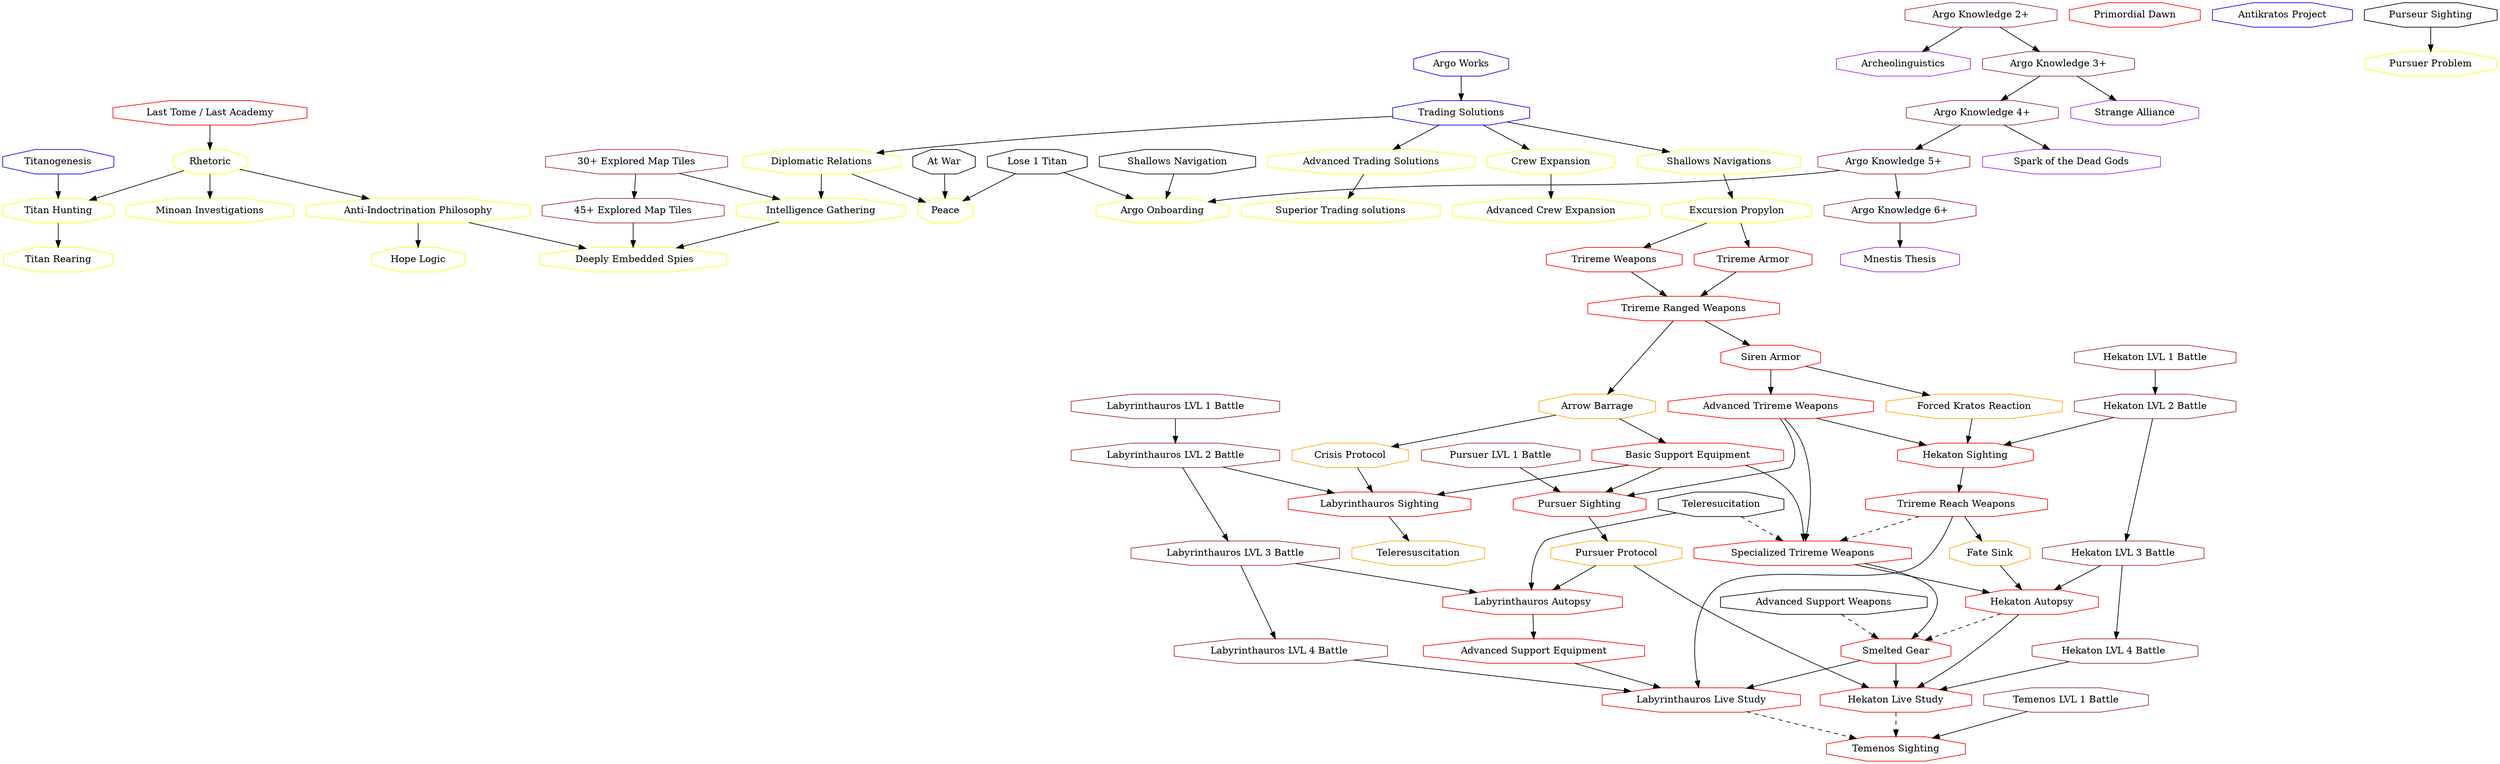 digraph {
	1 [label="Last Tome / Last Academy" color=red shape=octagon]
	2 [label="Primordial Dawn" color=red shape=octagon]
	3 [label="Trireme Armor" color=red shape=octagon]
	4 [label="Siren Armor" color=red shape=octagon]
	5 [label="Smelted Gear" color=red shape=octagon]
	6 [label="Basic Support Equipment" color=red shape=octagon]
	7 [label="Advanced Support Equipment" color=red shape=octagon]
	8 [label="Trireme Weapons" color=red shape=octagon]
	9 [label="Advanced Trireme Weapons" color=red shape=octagon]
	10 [label="Specialized Trireme Weapons" color=red shape=octagon]
	11 [label="Trireme Ranged Weapons" color=red shape=octagon]
	12 [label="Trireme Reach Weapons" color=red shape=octagon]
	13 [label="Hekaton Sighting" color=red shape=octagon]
	14 [label="Hekaton Autopsy" color=red shape=octagon]
	15 [label="Hekaton Live Study" color=red shape=octagon]
	16 [label="Labyrinthauros Sighting" color=red shape=octagon]
	17 [label="Labyrinthauros Autopsy" color=red shape=octagon]
	18 [label="Labyrinthauros Live Study" color=red shape=octagon]
	19 [label="Temenos Sighting" color=red shape=octagon]
	20 [label="Pursuer Sighting" color=red shape=octagon]
	21 [label="Antikratos Project" color=blue shape=octagon]
	22 [label="Forced Kratos Reaction" color=orange shape=octagon]
	23 [label=Teleresuscitation color=orange shape=octagon]
	24 [label="Fate Sink" color=orange shape=octagon]
	25 [label="Arrow Barrage" color=orange shape=octagon]
	26 [label="Crisis Protocol" color=orange shape=octagon]
	27 [label="Pursuer Protocol" color=orange shape=octagon]
	28 [label="Argo Works" color=blue shape=octagon]
	29 [label=Titanogenesis color=blue shape=octagon]
	30 [label="Trading Solutions" color=blue shape=octagon]
	31 [label="Intelligence Gathering" color=yellow shape=octagon]
	32 [label="Shallows Navigations" color=yellow shape=octagon]
	33 [label=Rhetoric color=yellow shape=octagon]
	34 [label="Diplomatic Relations" color=yellow shape=octagon]
	35 [label="Pursuer Problem" color=yellow shape=octagon]
	36 [label=Peace color=yellow shape=octagon]
	37 [label="Anti-Indoctrination Philosophy" color=yellow shape=octagon]
	38 [label="Hope Logic" color=yellow shape=octagon]
	39 [label="Argo Onboarding" color=yellow shape=octagon]
	40 [label=" Deeply Embedded Spies" color=yellow shape=octagon]
	41 [label="Excursion Propylon" color=yellow shape=octagon]
	42 [label="Mnestis Thesis" color=purple shape=octagon]
	43 [label="Minoan Investigations" color=yellow shape=octagon]
	44 [label="Titan Hunting" color=yellow shape=octagon]
	45 [label="Titan Rearing" color=yellow shape=octagon]
	46 [label=Archeolinguistics color=purple shape=octagon]
	47 [label="Advanced Trading Solutions" color=yellow shape=octagon]
	48 [label="Crew Expansion" color=yellow shape=octagon]
	49 [label="Advanced Crew Expansion" color=yellow shape=octagon]
	50 [label="Superior Trading solutions" color=yellow shape=octagon]
	51 [label="Strange Alliance" color=purple shape=octagon]
	52 [label="Spark of the Dead Gods" color=purple shape=octagon]
	9001 [label="Hekaton LVL 1 Battle" color=brown shape=octagon]
	9002 [label="Hekaton LVL 2 Battle" color=brown shape=octagon]
	9003 [label="Hekaton LVL 3 Battle" color=brown shape=octagon]
	9004 [label="Hekaton LVL 4 Battle " color=brown shape=octagon]
	9005 [label="Labyrinthauros LVL 1 Battle" color=brown shape=octagon]
	9006 [label="Labyrinthauros LVL 2 Battle" color=brown shape=octagon]
	9007 [label="Labyrinthauros LVL 3 Battle" color=brown shape=octagon]
	9008 [label="Labyrinthauros LVL 4 Battle " color=brown shape=octagon]
	9009 [label="Temenos LVL 1 Battle" color=brown shape=octagon]
	9010 [label="Pursuer LVL 1 Battle" color=brown shape=octagon]
	9011 [label="Argo Knowledge 2+" color=brown shape=octagon]
	9012 [label="Argo Knowledge 3+" color=brown shape=octagon]
	9013 [label="Argo Knowledge 4+" color=brown shape=octagon]
	9014 [label="Argo Knowledge 5+" color=brown shape=octagon]
	9015 [label="Argo Knowledge 6+" color=brown shape=octagon]
	9016 [label="30+ Explored Map Tiles" color=brown shape=octagon]
	9017 [label="45+ Explored Map Tiles" color=brown shape=octagon]
	41 -> 3 [style=filled]
	11 -> 4 [style=filled]
	10 -> 5 [style=filled]
	9018 [label="Advanced Support Weapons" color=black shape=octagon]
	9018 -> 5 [style=dashed]
	14 -> 5 [style=dashed]
	25 -> 6 [style=filled]
	17 -> 7 [style=filled]
	41 -> 8 [style=filled]
	4 -> 9 [style=filled]
	6 -> 10 [style=filled]
	9 -> 10 [style=filled]
	9019 [label=Teleresucitation color=black shape=octagon]
	9019 -> 10 [style=dashed]
	12 -> 10 [style=dashed]
	8 -> 11 [style=filled]
	3 -> 11 [style=filled]
	13 -> 12 [style=filled]
	9002 -> 13 [style=filled]
	9 -> 13 [style=filled]
	22 -> 13 [style=filled]
	9003 -> 14 [style=filled]
	10 -> 14 [style=filled]
	24 -> 14 [style=filled]
	9004 -> 15 [style=filled]
	27 -> 15 [style=filled]
	14 -> 15 [style=filled]
	5 -> 15 [style=filled]
	9006 -> 16 [style=filled]
	26 -> 16 [style=filled]
	6 -> 16 [style=filled]
	9007 -> 17 [style=filled]
	27 -> 17 [style=filled]
	9019 -> 17 [style=filled]
	9008 -> 18 [style=filled]
	7 -> 18 [style=filled]
	12 -> 18 [style=filled]
	5 -> 18 [style=filled]
	9009 -> 19 [style=filled]
	18 -> 19 [style=dashed]
	15 -> 19 [style=dashed]
	9010 -> 20 [style=filled]
	6 -> 20 [style=filled]
	9 -> 20 [style=filled]
	4 -> 22 [style=filled]
	16 -> 23 [style=filled]
	12 -> 24 [style=filled]
	11 -> 25 [style=filled]
	25 -> 26 [style=filled]
	20 -> 27 [style=filled]
	28 -> 30 [style=filled]
	9016 -> 31 [style=filled]
	34 -> 31 [style=filled]
	30 -> 32 [style=filled]
	1 -> 33 [style=filled]
	30 -> 34 [style=filled]
	9020 [label="Purseur Sighting" color=black shape=octagon]
	9020 -> 35 [style=filled]
	9021 [label="At War" color=black shape=octagon]
	9021 -> 36 [style=filled]
	9022 [label="Lose 1 Titan" color=black shape=octagon]
	9022 -> 36 [style=filled]
	34 -> 36 [style=filled]
	33 -> 37 [style=filled]
	37 -> 38 [style=filled]
	9014 -> 39 [style=filled]
	9022 -> 39 [style=filled]
	9023 [label="Shallows Navigation" color=black shape=octagon]
	9023 -> 39 [style=filled]
	9017 -> 40 [style=filled]
	37 -> 40 [style=filled]
	31 -> 40 [style=filled]
	32 -> 41 [style=filled]
	9015 -> 42 [style=filled]
	33 -> 43 [style=filled]
	29 -> 44 [style=filled]
	33 -> 44 [style=filled]
	44 -> 45 [style=filled]
	9011 -> 46 [style=filled]
	30 -> 47 [style=filled]
	30 -> 48 [style=filled]
	48 -> 49 [style=filled]
	47 -> 50 [style=filled]
	9012 -> 51 [style=filled]
	9013 -> 52 [style=filled]
	9001 -> 9002 [style=filled]
	9002 -> 9003 [style=filled]
	9003 -> 9004 [style=filled]
	9005 -> 9006 [style=filled]
	9006 -> 9007 [style=filled]
	9007 -> 9008 [style=filled]
	9011 -> 9012 [style=filled]
	9012 -> 9013 [style=filled]
	9013 -> 9014 [style=filled]
	9014 -> 9015 [style=filled]
	9016 -> 9017 [style=filled]
}
